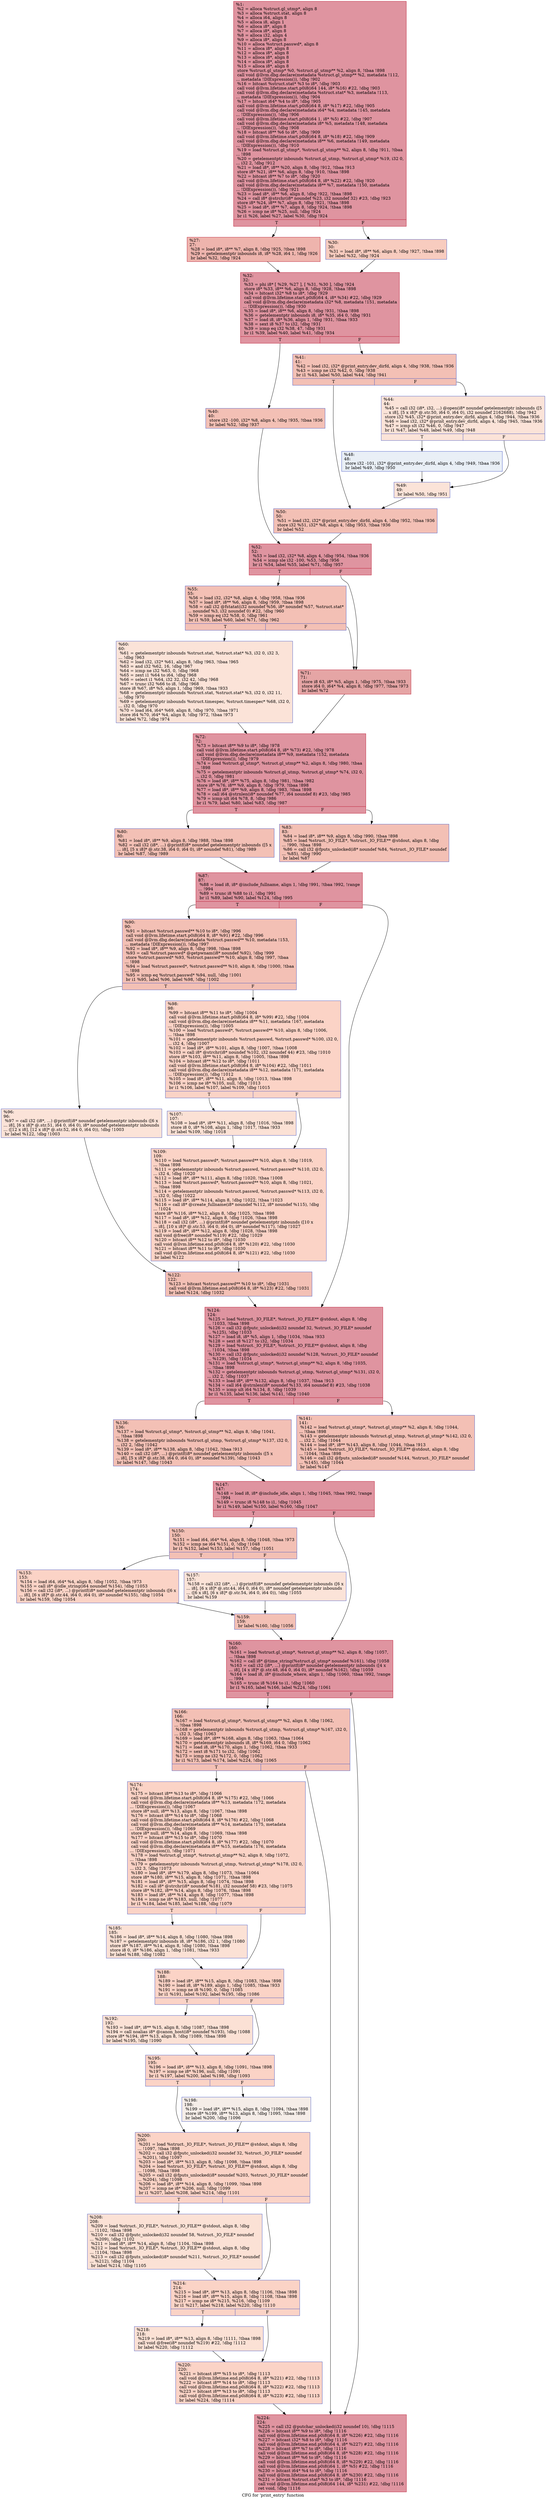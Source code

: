 digraph "CFG for 'print_entry' function" {
	label="CFG for 'print_entry' function";

	Node0x1d32bb0 [shape=record,color="#b70d28ff", style=filled, fillcolor="#b70d2870",label="{%1:\l  %2 = alloca %struct.gl_utmp*, align 8\l  %3 = alloca %struct.stat, align 8\l  %4 = alloca i64, align 8\l  %5 = alloca i8, align 1\l  %6 = alloca i8*, align 8\l  %7 = alloca i8*, align 8\l  %8 = alloca i32, align 4\l  %9 = alloca i8*, align 8\l  %10 = alloca %struct.passwd*, align 8\l  %11 = alloca i8*, align 8\l  %12 = alloca i8*, align 8\l  %13 = alloca i8*, align 8\l  %14 = alloca i8*, align 8\l  %15 = alloca i8*, align 8\l  store %struct.gl_utmp* %0, %struct.gl_utmp** %2, align 8, !tbaa !898\l  call void @llvm.dbg.declare(metadata %struct.gl_utmp** %2, metadata !112,\l... metadata !DIExpression()), !dbg !902\l  %16 = bitcast %struct.stat* %3 to i8*, !dbg !903\l  call void @llvm.lifetime.start.p0i8(i64 144, i8* %16) #22, !dbg !903\l  call void @llvm.dbg.declare(metadata %struct.stat* %3, metadata !113,\l... metadata !DIExpression()), !dbg !904\l  %17 = bitcast i64* %4 to i8*, !dbg !905\l  call void @llvm.lifetime.start.p0i8(i64 8, i8* %17) #22, !dbg !905\l  call void @llvm.dbg.declare(metadata i64* %4, metadata !145, metadata\l... !DIExpression()), !dbg !906\l  call void @llvm.lifetime.start.p0i8(i64 1, i8* %5) #22, !dbg !907\l  call void @llvm.dbg.declare(metadata i8* %5, metadata !148, metadata\l... !DIExpression()), !dbg !908\l  %18 = bitcast i8** %6 to i8*, !dbg !909\l  call void @llvm.lifetime.start.p0i8(i64 8, i8* %18) #22, !dbg !909\l  call void @llvm.dbg.declare(metadata i8** %6, metadata !149, metadata\l... !DIExpression()), !dbg !910\l  %19 = load %struct.gl_utmp*, %struct.gl_utmp** %2, align 8, !dbg !911, !tbaa\l... !898\l  %20 = getelementptr inbounds %struct.gl_utmp, %struct.gl_utmp* %19, i32 0,\l... i32 2, !dbg !912\l  %21 = load i8*, i8** %20, align 8, !dbg !912, !tbaa !913\l  store i8* %21, i8** %6, align 8, !dbg !910, !tbaa !898\l  %22 = bitcast i8** %7 to i8*, !dbg !920\l  call void @llvm.lifetime.start.p0i8(i64 8, i8* %22) #22, !dbg !920\l  call void @llvm.dbg.declare(metadata i8** %7, metadata !150, metadata\l... !DIExpression()), !dbg !921\l  %23 = load i8*, i8** %6, align 8, !dbg !922, !tbaa !898\l  %24 = call i8* @strchr(i8* noundef %23, i32 noundef 32) #23, !dbg !923\l  store i8* %24, i8** %7, align 8, !dbg !921, !tbaa !898\l  %25 = load i8*, i8** %7, align 8, !dbg !924, !tbaa !898\l  %26 = icmp ne i8* %25, null, !dbg !924\l  br i1 %26, label %27, label %30, !dbg !924\l|{<s0>T|<s1>F}}"];
	Node0x1d32bb0:s0 -> Node0x1d32e40;
	Node0x1d32bb0:s1 -> Node0x1d32e90;
	Node0x1d32e40 [shape=record,color="#b70d28ff", style=filled, fillcolor="#d8564670",label="{%27:\l27:                                               \l  %28 = load i8*, i8** %7, align 8, !dbg !925, !tbaa !898\l  %29 = getelementptr inbounds i8, i8* %28, i64 1, !dbg !926\l  br label %32, !dbg !924\l}"];
	Node0x1d32e40 -> Node0x1d32ee0;
	Node0x1d32e90 [shape=record,color="#3d50c3ff", style=filled, fillcolor="#f08b6e70",label="{%30:\l30:                                               \l  %31 = load i8*, i8** %6, align 8, !dbg !927, !tbaa !898\l  br label %32, !dbg !924\l}"];
	Node0x1d32e90 -> Node0x1d32ee0;
	Node0x1d32ee0 [shape=record,color="#b70d28ff", style=filled, fillcolor="#b70d2870",label="{%32:\l32:                                               \l  %33 = phi i8* [ %29, %27 ], [ %31, %30 ], !dbg !924\l  store i8* %33, i8** %6, align 8, !dbg !928, !tbaa !898\l  %34 = bitcast i32* %8 to i8*, !dbg !929\l  call void @llvm.lifetime.start.p0i8(i64 4, i8* %34) #22, !dbg !929\l  call void @llvm.dbg.declare(metadata i32* %8, metadata !151, metadata\l... !DIExpression()), !dbg !930\l  %35 = load i8*, i8** %6, align 8, !dbg !931, !tbaa !898\l  %36 = getelementptr inbounds i8, i8* %35, i64 0, !dbg !931\l  %37 = load i8, i8* %36, align 1, !dbg !931, !tbaa !933\l  %38 = sext i8 %37 to i32, !dbg !931\l  %39 = icmp eq i32 %38, 47, !dbg !931\l  br i1 %39, label %40, label %41, !dbg !934\l|{<s0>T|<s1>F}}"];
	Node0x1d32ee0:s0 -> Node0x1d32f30;
	Node0x1d32ee0:s1 -> Node0x1d32f80;
	Node0x1d32f30 [shape=record,color="#3d50c3ff", style=filled, fillcolor="#e5705870",label="{%40:\l40:                                               \l  store i32 -100, i32* %8, align 4, !dbg !935, !tbaa !936\l  br label %52, !dbg !937\l}"];
	Node0x1d32f30 -> Node0x1d33110;
	Node0x1d32f80 [shape=record,color="#3d50c3ff", style=filled, fillcolor="#e5705870",label="{%41:\l41:                                               \l  %42 = load i32, i32* @print_entry.dev_dirfd, align 4, !dbg !938, !tbaa !936\l  %43 = icmp ne i32 %42, 0, !dbg !938\l  br i1 %43, label %50, label %44, !dbg !941\l|{<s0>T|<s1>F}}"];
	Node0x1d32f80:s0 -> Node0x1d330c0;
	Node0x1d32f80:s1 -> Node0x1d32fd0;
	Node0x1d32fd0 [shape=record,color="#3d50c3ff", style=filled, fillcolor="#f6bfa670",label="{%44:\l44:                                               \l  %45 = call i32 (i8*, i32, ...) @open(i8* noundef getelementptr inbounds ([5\l... x i8], [5 x i8]* @.str.50, i64 0, i64 0), i32 noundef 2162688), !dbg !942\l  store i32 %45, i32* @print_entry.dev_dirfd, align 4, !dbg !944, !tbaa !936\l  %46 = load i32, i32* @print_entry.dev_dirfd, align 4, !dbg !945, !tbaa !936\l  %47 = icmp slt i32 %46, 0, !dbg !947\l  br i1 %47, label %48, label %49, !dbg !948\l|{<s0>T|<s1>F}}"];
	Node0x1d32fd0:s0 -> Node0x1d33020;
	Node0x1d32fd0:s1 -> Node0x1d33070;
	Node0x1d33020 [shape=record,color="#3d50c3ff", style=filled, fillcolor="#cedaeb70",label="{%48:\l48:                                               \l  store i32 -101, i32* @print_entry.dev_dirfd, align 4, !dbg !949, !tbaa !936\l  br label %49, !dbg !950\l}"];
	Node0x1d33020 -> Node0x1d33070;
	Node0x1d33070 [shape=record,color="#3d50c3ff", style=filled, fillcolor="#f6bfa670",label="{%49:\l49:                                               \l  br label %50, !dbg !951\l}"];
	Node0x1d33070 -> Node0x1d330c0;
	Node0x1d330c0 [shape=record,color="#3d50c3ff", style=filled, fillcolor="#e5705870",label="{%50:\l50:                                               \l  %51 = load i32, i32* @print_entry.dev_dirfd, align 4, !dbg !952, !tbaa !936\l  store i32 %51, i32* %8, align 4, !dbg !953, !tbaa !936\l  br label %52\l}"];
	Node0x1d330c0 -> Node0x1d33110;
	Node0x1d33110 [shape=record,color="#b70d28ff", style=filled, fillcolor="#b70d2870",label="{%52:\l52:                                               \l  %53 = load i32, i32* %8, align 4, !dbg !954, !tbaa !936\l  %54 = icmp sle i32 -100, %53, !dbg !956\l  br i1 %54, label %55, label %71, !dbg !957\l|{<s0>T|<s1>F}}"];
	Node0x1d33110:s0 -> Node0x1d33160;
	Node0x1d33110:s1 -> Node0x1d33200;
	Node0x1d33160 [shape=record,color="#3d50c3ff", style=filled, fillcolor="#e5705870",label="{%55:\l55:                                               \l  %56 = load i32, i32* %8, align 4, !dbg !958, !tbaa !936\l  %57 = load i8*, i8** %6, align 8, !dbg !959, !tbaa !898\l  %58 = call i32 @fstatat(i32 noundef %56, i8* noundef %57, %struct.stat*\l... noundef %3, i32 noundef 0) #22, !dbg !960\l  %59 = icmp eq i32 %58, 0, !dbg !961\l  br i1 %59, label %60, label %71, !dbg !962\l|{<s0>T|<s1>F}}"];
	Node0x1d33160:s0 -> Node0x1d331b0;
	Node0x1d33160:s1 -> Node0x1d33200;
	Node0x1d331b0 [shape=record,color="#3d50c3ff", style=filled, fillcolor="#f6bfa670",label="{%60:\l60:                                               \l  %61 = getelementptr inbounds %struct.stat, %struct.stat* %3, i32 0, i32 3,\l... !dbg !963\l  %62 = load i32, i32* %61, align 8, !dbg !963, !tbaa !965\l  %63 = and i32 %62, 16, !dbg !967\l  %64 = icmp ne i32 %63, 0, !dbg !968\l  %65 = zext i1 %64 to i64, !dbg !968\l  %66 = select i1 %64, i32 32, i32 42, !dbg !968\l  %67 = trunc i32 %66 to i8, !dbg !968\l  store i8 %67, i8* %5, align 1, !dbg !969, !tbaa !933\l  %68 = getelementptr inbounds %struct.stat, %struct.stat* %3, i32 0, i32 11,\l... !dbg !970\l  %69 = getelementptr inbounds %struct.timespec, %struct.timespec* %68, i32 0,\l... i32 0, !dbg !970\l  %70 = load i64, i64* %69, align 8, !dbg !970, !tbaa !971\l  store i64 %70, i64* %4, align 8, !dbg !972, !tbaa !973\l  br label %72, !dbg !974\l}"];
	Node0x1d331b0 -> Node0x1d33250;
	Node0x1d33200 [shape=record,color="#b70d28ff", style=filled, fillcolor="#c5333470",label="{%71:\l71:                                               \l  store i8 63, i8* %5, align 1, !dbg !975, !tbaa !933\l  store i64 0, i64* %4, align 8, !dbg !977, !tbaa !973\l  br label %72\l}"];
	Node0x1d33200 -> Node0x1d33250;
	Node0x1d33250 [shape=record,color="#b70d28ff", style=filled, fillcolor="#b70d2870",label="{%72:\l72:                                               \l  %73 = bitcast i8** %9 to i8*, !dbg !978\l  call void @llvm.lifetime.start.p0i8(i64 8, i8* %73) #22, !dbg !978\l  call void @llvm.dbg.declare(metadata i8** %9, metadata !152, metadata\l... !DIExpression()), !dbg !979\l  %74 = load %struct.gl_utmp*, %struct.gl_utmp** %2, align 8, !dbg !980, !tbaa\l... !898\l  %75 = getelementptr inbounds %struct.gl_utmp, %struct.gl_utmp* %74, i32 0,\l... i32 0, !dbg !981\l  %76 = load i8*, i8** %75, align 8, !dbg !981, !tbaa !982\l  store i8* %76, i8** %9, align 8, !dbg !979, !tbaa !898\l  %77 = load i8*, i8** %9, align 8, !dbg !983, !tbaa !898\l  %78 = call i64 @strnlen(i8* noundef %77, i64 noundef 8) #23, !dbg !985\l  %79 = icmp ult i64 %78, 8, !dbg !986\l  br i1 %79, label %80, label %83, !dbg !987\l|{<s0>T|<s1>F}}"];
	Node0x1d33250:s0 -> Node0x1d332a0;
	Node0x1d33250:s1 -> Node0x1d332f0;
	Node0x1d332a0 [shape=record,color="#3d50c3ff", style=filled, fillcolor="#e5705870",label="{%80:\l80:                                               \l  %81 = load i8*, i8** %9, align 8, !dbg !988, !tbaa !898\l  %82 = call i32 (i8*, ...) @printf(i8* noundef getelementptr inbounds ([5 x\l... i8], [5 x i8]* @.str.38, i64 0, i64 0), i8* noundef %81), !dbg !989\l  br label %87, !dbg !989\l}"];
	Node0x1d332a0 -> Node0x1d33340;
	Node0x1d332f0 [shape=record,color="#3d50c3ff", style=filled, fillcolor="#e5705870",label="{%83:\l83:                                               \l  %84 = load i8*, i8** %9, align 8, !dbg !990, !tbaa !898\l  %85 = load %struct._IO_FILE*, %struct._IO_FILE** @stdout, align 8, !dbg\l... !990, !tbaa !898\l  %86 = call i32 @fputs_unlocked(i8* noundef %84, %struct._IO_FILE* noundef\l... %85), !dbg !990\l  br label %87\l}"];
	Node0x1d332f0 -> Node0x1d33340;
	Node0x1d33340 [shape=record,color="#b70d28ff", style=filled, fillcolor="#b70d2870",label="{%87:\l87:                                               \l  %88 = load i8, i8* @include_fullname, align 1, !dbg !991, !tbaa !992, !range\l... !994\l  %89 = trunc i8 %88 to i1, !dbg !991\l  br i1 %89, label %90, label %124, !dbg !995\l|{<s0>T|<s1>F}}"];
	Node0x1d33340:s0 -> Node0x1d33390;
	Node0x1d33340:s1 -> Node0x1d33570;
	Node0x1d33390 [shape=record,color="#3d50c3ff", style=filled, fillcolor="#e5705870",label="{%90:\l90:                                               \l  %91 = bitcast %struct.passwd** %10 to i8*, !dbg !996\l  call void @llvm.lifetime.start.p0i8(i64 8, i8* %91) #22, !dbg !996\l  call void @llvm.dbg.declare(metadata %struct.passwd** %10, metadata !153,\l... metadata !DIExpression()), !dbg !997\l  %92 = load i8*, i8** %9, align 8, !dbg !998, !tbaa !898\l  %93 = call %struct.passwd* @getpwnam(i8* noundef %92), !dbg !999\l  store %struct.passwd* %93, %struct.passwd** %10, align 8, !dbg !997, !tbaa\l... !898\l  %94 = load %struct.passwd*, %struct.passwd** %10, align 8, !dbg !1000, !tbaa\l... !898\l  %95 = icmp eq %struct.passwd* %94, null, !dbg !1001\l  br i1 %95, label %96, label %98, !dbg !1002\l|{<s0>T|<s1>F}}"];
	Node0x1d33390:s0 -> Node0x1d333e0;
	Node0x1d33390:s1 -> Node0x1d33430;
	Node0x1d333e0 [shape=record,color="#3d50c3ff", style=filled, fillcolor="#f6bfa670",label="{%96:\l96:                                               \l  %97 = call i32 (i8*, ...) @printf(i8* noundef getelementptr inbounds ([6 x\l... i8], [6 x i8]* @.str.51, i64 0, i64 0), i8* noundef getelementptr inbounds\l... ([12 x i8], [12 x i8]* @.str.52, i64 0, i64 0)), !dbg !1003\l  br label %122, !dbg !1003\l}"];
	Node0x1d333e0 -> Node0x1d33520;
	Node0x1d33430 [shape=record,color="#3d50c3ff", style=filled, fillcolor="#f59c7d70",label="{%98:\l98:                                               \l  %99 = bitcast i8** %11 to i8*, !dbg !1004\l  call void @llvm.lifetime.start.p0i8(i64 8, i8* %99) #22, !dbg !1004\l  call void @llvm.dbg.declare(metadata i8** %11, metadata !167, metadata\l... !DIExpression()), !dbg !1005\l  %100 = load %struct.passwd*, %struct.passwd** %10, align 8, !dbg !1006,\l... !tbaa !898\l  %101 = getelementptr inbounds %struct.passwd, %struct.passwd* %100, i32 0,\l... i32 4, !dbg !1007\l  %102 = load i8*, i8** %101, align 8, !dbg !1007, !tbaa !1008\l  %103 = call i8* @strchr(i8* noundef %102, i32 noundef 44) #23, !dbg !1010\l  store i8* %103, i8** %11, align 8, !dbg !1005, !tbaa !898\l  %104 = bitcast i8** %12 to i8*, !dbg !1011\l  call void @llvm.lifetime.start.p0i8(i64 8, i8* %104) #22, !dbg !1011\l  call void @llvm.dbg.declare(metadata i8** %12, metadata !171, metadata\l... !DIExpression()), !dbg !1012\l  %105 = load i8*, i8** %11, align 8, !dbg !1013, !tbaa !898\l  %106 = icmp ne i8* %105, null, !dbg !1013\l  br i1 %106, label %107, label %109, !dbg !1015\l|{<s0>T|<s1>F}}"];
	Node0x1d33430:s0 -> Node0x1d33480;
	Node0x1d33430:s1 -> Node0x1d334d0;
	Node0x1d33480 [shape=record,color="#3d50c3ff", style=filled, fillcolor="#f7bca170",label="{%107:\l107:                                              \l  %108 = load i8*, i8** %11, align 8, !dbg !1016, !tbaa !898\l  store i8 0, i8* %108, align 1, !dbg !1017, !tbaa !933\l  br label %109, !dbg !1018\l}"];
	Node0x1d33480 -> Node0x1d334d0;
	Node0x1d334d0 [shape=record,color="#3d50c3ff", style=filled, fillcolor="#f59c7d70",label="{%109:\l109:                                              \l  %110 = load %struct.passwd*, %struct.passwd** %10, align 8, !dbg !1019,\l... !tbaa !898\l  %111 = getelementptr inbounds %struct.passwd, %struct.passwd* %110, i32 0,\l... i32 4, !dbg !1020\l  %112 = load i8*, i8** %111, align 8, !dbg !1020, !tbaa !1008\l  %113 = load %struct.passwd*, %struct.passwd** %10, align 8, !dbg !1021,\l... !tbaa !898\l  %114 = getelementptr inbounds %struct.passwd, %struct.passwd* %113, i32 0,\l... i32 0, !dbg !1022\l  %115 = load i8*, i8** %114, align 8, !dbg !1022, !tbaa !1023\l  %116 = call i8* @create_fullname(i8* noundef %112, i8* noundef %115), !dbg\l... !1024\l  store i8* %116, i8** %12, align 8, !dbg !1025, !tbaa !898\l  %117 = load i8*, i8** %12, align 8, !dbg !1026, !tbaa !898\l  %118 = call i32 (i8*, ...) @printf(i8* noundef getelementptr inbounds ([10 x\l... i8], [10 x i8]* @.str.53, i64 0, i64 0), i8* noundef %117), !dbg !1027\l  %119 = load i8*, i8** %12, align 8, !dbg !1028, !tbaa !898\l  call void @free(i8* noundef %119) #22, !dbg !1029\l  %120 = bitcast i8** %12 to i8*, !dbg !1030\l  call void @llvm.lifetime.end.p0i8(i64 8, i8* %120) #22, !dbg !1030\l  %121 = bitcast i8** %11 to i8*, !dbg !1030\l  call void @llvm.lifetime.end.p0i8(i64 8, i8* %121) #22, !dbg !1030\l  br label %122\l}"];
	Node0x1d334d0 -> Node0x1d33520;
	Node0x1d33520 [shape=record,color="#3d50c3ff", style=filled, fillcolor="#e5705870",label="{%122:\l122:                                              \l  %123 = bitcast %struct.passwd** %10 to i8*, !dbg !1031\l  call void @llvm.lifetime.end.p0i8(i64 8, i8* %123) #22, !dbg !1031\l  br label %124, !dbg !1032\l}"];
	Node0x1d33520 -> Node0x1d33570;
	Node0x1d33570 [shape=record,color="#b70d28ff", style=filled, fillcolor="#b70d2870",label="{%124:\l124:                                              \l  %125 = load %struct._IO_FILE*, %struct._IO_FILE** @stdout, align 8, !dbg\l... !1033, !tbaa !898\l  %126 = call i32 @fputc_unlocked(i32 noundef 32, %struct._IO_FILE* noundef\l... %125), !dbg !1033\l  %127 = load i8, i8* %5, align 1, !dbg !1034, !tbaa !933\l  %128 = sext i8 %127 to i32, !dbg !1034\l  %129 = load %struct._IO_FILE*, %struct._IO_FILE** @stdout, align 8, !dbg\l... !1034, !tbaa !898\l  %130 = call i32 @fputc_unlocked(i32 noundef %128, %struct._IO_FILE* noundef\l... %129), !dbg !1034\l  %131 = load %struct.gl_utmp*, %struct.gl_utmp** %2, align 8, !dbg !1035,\l... !tbaa !898\l  %132 = getelementptr inbounds %struct.gl_utmp, %struct.gl_utmp* %131, i32 0,\l... i32 2, !dbg !1037\l  %133 = load i8*, i8** %132, align 8, !dbg !1037, !tbaa !913\l  %134 = call i64 @strnlen(i8* noundef %133, i64 noundef 8) #23, !dbg !1038\l  %135 = icmp ult i64 %134, 8, !dbg !1039\l  br i1 %135, label %136, label %141, !dbg !1040\l|{<s0>T|<s1>F}}"];
	Node0x1d33570:s0 -> Node0x1d335c0;
	Node0x1d33570:s1 -> Node0x1d33610;
	Node0x1d335c0 [shape=record,color="#3d50c3ff", style=filled, fillcolor="#e5705870",label="{%136:\l136:                                              \l  %137 = load %struct.gl_utmp*, %struct.gl_utmp** %2, align 8, !dbg !1041,\l... !tbaa !898\l  %138 = getelementptr inbounds %struct.gl_utmp, %struct.gl_utmp* %137, i32 0,\l... i32 2, !dbg !1042\l  %139 = load i8*, i8** %138, align 8, !dbg !1042, !tbaa !913\l  %140 = call i32 (i8*, ...) @printf(i8* noundef getelementptr inbounds ([5 x\l... i8], [5 x i8]* @.str.38, i64 0, i64 0), i8* noundef %139), !dbg !1043\l  br label %147, !dbg !1043\l}"];
	Node0x1d335c0 -> Node0x1d33660;
	Node0x1d33610 [shape=record,color="#3d50c3ff", style=filled, fillcolor="#e5705870",label="{%141:\l141:                                              \l  %142 = load %struct.gl_utmp*, %struct.gl_utmp** %2, align 8, !dbg !1044,\l... !tbaa !898\l  %143 = getelementptr inbounds %struct.gl_utmp, %struct.gl_utmp* %142, i32 0,\l... i32 2, !dbg !1044\l  %144 = load i8*, i8** %143, align 8, !dbg !1044, !tbaa !913\l  %145 = load %struct._IO_FILE*, %struct._IO_FILE** @stdout, align 8, !dbg\l... !1044, !tbaa !898\l  %146 = call i32 @fputs_unlocked(i8* noundef %144, %struct._IO_FILE* noundef\l... %145), !dbg !1044\l  br label %147\l}"];
	Node0x1d33610 -> Node0x1d33660;
	Node0x1d33660 [shape=record,color="#b70d28ff", style=filled, fillcolor="#b70d2870",label="{%147:\l147:                                              \l  %148 = load i8, i8* @include_idle, align 1, !dbg !1045, !tbaa !992, !range\l... !994\l  %149 = trunc i8 %148 to i1, !dbg !1045\l  br i1 %149, label %150, label %160, !dbg !1047\l|{<s0>T|<s1>F}}"];
	Node0x1d33660:s0 -> Node0x1d336b0;
	Node0x1d33660:s1 -> Node0x1d337f0;
	Node0x1d336b0 [shape=record,color="#3d50c3ff", style=filled, fillcolor="#e5705870",label="{%150:\l150:                                              \l  %151 = load i64, i64* %4, align 8, !dbg !1048, !tbaa !973\l  %152 = icmp ne i64 %151, 0, !dbg !1048\l  br i1 %152, label %153, label %157, !dbg !1051\l|{<s0>T|<s1>F}}"];
	Node0x1d336b0:s0 -> Node0x1d33700;
	Node0x1d336b0:s1 -> Node0x1d33750;
	Node0x1d33700 [shape=record,color="#3d50c3ff", style=filled, fillcolor="#f59c7d70",label="{%153:\l153:                                              \l  %154 = load i64, i64* %4, align 8, !dbg !1052, !tbaa !973\l  %155 = call i8* @idle_string(i64 noundef %154), !dbg !1053\l  %156 = call i32 (i8*, ...) @printf(i8* noundef getelementptr inbounds ([6 x\l... i8], [6 x i8]* @.str.44, i64 0, i64 0), i8* noundef %155), !dbg !1054\l  br label %159, !dbg !1054\l}"];
	Node0x1d33700 -> Node0x1d337a0;
	Node0x1d33750 [shape=record,color="#3d50c3ff", style=filled, fillcolor="#f6bfa670",label="{%157:\l157:                                              \l  %158 = call i32 (i8*, ...) @printf(i8* noundef getelementptr inbounds ([6 x\l... i8], [6 x i8]* @.str.44, i64 0, i64 0), i8* noundef getelementptr inbounds\l... ([6 x i8], [6 x i8]* @.str.54, i64 0, i64 0)), !dbg !1055\l  br label %159\l}"];
	Node0x1d33750 -> Node0x1d337a0;
	Node0x1d337a0 [shape=record,color="#3d50c3ff", style=filled, fillcolor="#e5705870",label="{%159:\l159:                                              \l  br label %160, !dbg !1056\l}"];
	Node0x1d337a0 -> Node0x1d337f0;
	Node0x1d337f0 [shape=record,color="#b70d28ff", style=filled, fillcolor="#b70d2870",label="{%160:\l160:                                              \l  %161 = load %struct.gl_utmp*, %struct.gl_utmp** %2, align 8, !dbg !1057,\l... !tbaa !898\l  %162 = call i8* @time_string(%struct.gl_utmp* noundef %161), !dbg !1058\l  %163 = call i32 (i8*, ...) @printf(i8* noundef getelementptr inbounds ([4 x\l... i8], [4 x i8]* @.str.48, i64 0, i64 0), i8* noundef %162), !dbg !1059\l  %164 = load i8, i8* @include_where, align 1, !dbg !1060, !tbaa !992, !range\l... !994\l  %165 = trunc i8 %164 to i1, !dbg !1060\l  br i1 %165, label %166, label %224, !dbg !1061\l|{<s0>T|<s1>F}}"];
	Node0x1d337f0:s0 -> Node0x1d33840;
	Node0x1d337f0:s1 -> Node0x1d33c00;
	Node0x1d33840 [shape=record,color="#3d50c3ff", style=filled, fillcolor="#e5705870",label="{%166:\l166:                                              \l  %167 = load %struct.gl_utmp*, %struct.gl_utmp** %2, align 8, !dbg !1062,\l... !tbaa !898\l  %168 = getelementptr inbounds %struct.gl_utmp, %struct.gl_utmp* %167, i32 0,\l... i32 3, !dbg !1063\l  %169 = load i8*, i8** %168, align 8, !dbg !1063, !tbaa !1064\l  %170 = getelementptr inbounds i8, i8* %169, i64 0, !dbg !1062\l  %171 = load i8, i8* %170, align 1, !dbg !1062, !tbaa !933\l  %172 = sext i8 %171 to i32, !dbg !1062\l  %173 = icmp ne i32 %172, 0, !dbg !1062\l  br i1 %173, label %174, label %224, !dbg !1065\l|{<s0>T|<s1>F}}"];
	Node0x1d33840:s0 -> Node0x1d33890;
	Node0x1d33840:s1 -> Node0x1d33c00;
	Node0x1d33890 [shape=record,color="#3d50c3ff", style=filled, fillcolor="#f59c7d70",label="{%174:\l174:                                              \l  %175 = bitcast i8** %13 to i8*, !dbg !1066\l  call void @llvm.lifetime.start.p0i8(i64 8, i8* %175) #22, !dbg !1066\l  call void @llvm.dbg.declare(metadata i8** %13, metadata !172, metadata\l... !DIExpression()), !dbg !1067\l  store i8* null, i8** %13, align 8, !dbg !1067, !tbaa !898\l  %176 = bitcast i8** %14 to i8*, !dbg !1068\l  call void @llvm.lifetime.start.p0i8(i64 8, i8* %176) #22, !dbg !1068\l  call void @llvm.dbg.declare(metadata i8** %14, metadata !175, metadata\l... !DIExpression()), !dbg !1069\l  store i8* null, i8** %14, align 8, !dbg !1069, !tbaa !898\l  %177 = bitcast i8** %15 to i8*, !dbg !1070\l  call void @llvm.lifetime.start.p0i8(i64 8, i8* %177) #22, !dbg !1070\l  call void @llvm.dbg.declare(metadata i8** %15, metadata !176, metadata\l... !DIExpression()), !dbg !1071\l  %178 = load %struct.gl_utmp*, %struct.gl_utmp** %2, align 8, !dbg !1072,\l... !tbaa !898\l  %179 = getelementptr inbounds %struct.gl_utmp, %struct.gl_utmp* %178, i32 0,\l... i32 3, !dbg !1073\l  %180 = load i8*, i8** %179, align 8, !dbg !1073, !tbaa !1064\l  store i8* %180, i8** %15, align 8, !dbg !1071, !tbaa !898\l  %181 = load i8*, i8** %15, align 8, !dbg !1074, !tbaa !898\l  %182 = call i8* @strchr(i8* noundef %181, i32 noundef 58) #23, !dbg !1075\l  store i8* %182, i8** %14, align 8, !dbg !1076, !tbaa !898\l  %183 = load i8*, i8** %14, align 8, !dbg !1077, !tbaa !898\l  %184 = icmp ne i8* %183, null, !dbg !1077\l  br i1 %184, label %185, label %188, !dbg !1079\l|{<s0>T|<s1>F}}"];
	Node0x1d33890:s0 -> Node0x1d338e0;
	Node0x1d33890:s1 -> Node0x1d33930;
	Node0x1d338e0 [shape=record,color="#3d50c3ff", style=filled, fillcolor="#f7bca170",label="{%185:\l185:                                              \l  %186 = load i8*, i8** %14, align 8, !dbg !1080, !tbaa !898\l  %187 = getelementptr inbounds i8, i8* %186, i32 1, !dbg !1080\l  store i8* %187, i8** %14, align 8, !dbg !1080, !tbaa !898\l  store i8 0, i8* %186, align 1, !dbg !1081, !tbaa !933\l  br label %188, !dbg !1082\l}"];
	Node0x1d338e0 -> Node0x1d33930;
	Node0x1d33930 [shape=record,color="#3d50c3ff", style=filled, fillcolor="#f59c7d70",label="{%188:\l188:                                              \l  %189 = load i8*, i8** %15, align 8, !dbg !1083, !tbaa !898\l  %190 = load i8, i8* %189, align 1, !dbg !1085, !tbaa !933\l  %191 = icmp ne i8 %190, 0, !dbg !1085\l  br i1 %191, label %192, label %195, !dbg !1086\l|{<s0>T|<s1>F}}"];
	Node0x1d33930:s0 -> Node0x1d33980;
	Node0x1d33930:s1 -> Node0x1d339d0;
	Node0x1d33980 [shape=record,color="#3d50c3ff", style=filled, fillcolor="#f7bca170",label="{%192:\l192:                                              \l  %193 = load i8*, i8** %15, align 8, !dbg !1087, !tbaa !898\l  %194 = call noalias i8* @canon_host(i8* noundef %193), !dbg !1088\l  store i8* %194, i8** %13, align 8, !dbg !1089, !tbaa !898\l  br label %195, !dbg !1090\l}"];
	Node0x1d33980 -> Node0x1d339d0;
	Node0x1d339d0 [shape=record,color="#3d50c3ff", style=filled, fillcolor="#f59c7d70",label="{%195:\l195:                                              \l  %196 = load i8*, i8** %13, align 8, !dbg !1091, !tbaa !898\l  %197 = icmp ne i8* %196, null, !dbg !1091\l  br i1 %197, label %200, label %198, !dbg !1093\l|{<s0>T|<s1>F}}"];
	Node0x1d339d0:s0 -> Node0x1d33a70;
	Node0x1d339d0:s1 -> Node0x1d33a20;
	Node0x1d33a20 [shape=record,color="#3d50c3ff", style=filled, fillcolor="#e8d6cc70",label="{%198:\l198:                                              \l  %199 = load i8*, i8** %15, align 8, !dbg !1094, !tbaa !898\l  store i8* %199, i8** %13, align 8, !dbg !1095, !tbaa !898\l  br label %200, !dbg !1096\l}"];
	Node0x1d33a20 -> Node0x1d33a70;
	Node0x1d33a70 [shape=record,color="#3d50c3ff", style=filled, fillcolor="#f59c7d70",label="{%200:\l200:                                              \l  %201 = load %struct._IO_FILE*, %struct._IO_FILE** @stdout, align 8, !dbg\l... !1097, !tbaa !898\l  %202 = call i32 @fputc_unlocked(i32 noundef 32, %struct._IO_FILE* noundef\l... %201), !dbg !1097\l  %203 = load i8*, i8** %13, align 8, !dbg !1098, !tbaa !898\l  %204 = load %struct._IO_FILE*, %struct._IO_FILE** @stdout, align 8, !dbg\l... !1098, !tbaa !898\l  %205 = call i32 @fputs_unlocked(i8* noundef %203, %struct._IO_FILE* noundef\l... %204), !dbg !1098\l  %206 = load i8*, i8** %14, align 8, !dbg !1099, !tbaa !898\l  %207 = icmp ne i8* %206, null, !dbg !1099\l  br i1 %207, label %208, label %214, !dbg !1101\l|{<s0>T|<s1>F}}"];
	Node0x1d33a70:s0 -> Node0x1d33ac0;
	Node0x1d33a70:s1 -> Node0x1d33b10;
	Node0x1d33ac0 [shape=record,color="#3d50c3ff", style=filled, fillcolor="#f7bca170",label="{%208:\l208:                                              \l  %209 = load %struct._IO_FILE*, %struct._IO_FILE** @stdout, align 8, !dbg\l... !1102, !tbaa !898\l  %210 = call i32 @fputc_unlocked(i32 noundef 58, %struct._IO_FILE* noundef\l... %209), !dbg !1102\l  %211 = load i8*, i8** %14, align 8, !dbg !1104, !tbaa !898\l  %212 = load %struct._IO_FILE*, %struct._IO_FILE** @stdout, align 8, !dbg\l... !1104, !tbaa !898\l  %213 = call i32 @fputs_unlocked(i8* noundef %211, %struct._IO_FILE* noundef\l... %212), !dbg !1104\l  br label %214, !dbg !1105\l}"];
	Node0x1d33ac0 -> Node0x1d33b10;
	Node0x1d33b10 [shape=record,color="#3d50c3ff", style=filled, fillcolor="#f59c7d70",label="{%214:\l214:                                              \l  %215 = load i8*, i8** %13, align 8, !dbg !1106, !tbaa !898\l  %216 = load i8*, i8** %15, align 8, !dbg !1108, !tbaa !898\l  %217 = icmp ne i8* %215, %216, !dbg !1109\l  br i1 %217, label %218, label %220, !dbg !1110\l|{<s0>T|<s1>F}}"];
	Node0x1d33b10:s0 -> Node0x1d33b60;
	Node0x1d33b10:s1 -> Node0x1d33bb0;
	Node0x1d33b60 [shape=record,color="#3d50c3ff", style=filled, fillcolor="#f7bca170",label="{%218:\l218:                                              \l  %219 = load i8*, i8** %13, align 8, !dbg !1111, !tbaa !898\l  call void @free(i8* noundef %219) #22, !dbg !1112\l  br label %220, !dbg !1112\l}"];
	Node0x1d33b60 -> Node0x1d33bb0;
	Node0x1d33bb0 [shape=record,color="#3d50c3ff", style=filled, fillcolor="#f59c7d70",label="{%220:\l220:                                              \l  %221 = bitcast i8** %15 to i8*, !dbg !1113\l  call void @llvm.lifetime.end.p0i8(i64 8, i8* %221) #22, !dbg !1113\l  %222 = bitcast i8** %14 to i8*, !dbg !1113\l  call void @llvm.lifetime.end.p0i8(i64 8, i8* %222) #22, !dbg !1113\l  %223 = bitcast i8** %13 to i8*, !dbg !1113\l  call void @llvm.lifetime.end.p0i8(i64 8, i8* %223) #22, !dbg !1113\l  br label %224, !dbg !1114\l}"];
	Node0x1d33bb0 -> Node0x1d33c00;
	Node0x1d33c00 [shape=record,color="#b70d28ff", style=filled, fillcolor="#b70d2870",label="{%224:\l224:                                              \l  %225 = call i32 @putchar_unlocked(i32 noundef 10), !dbg !1115\l  %226 = bitcast i8** %9 to i8*, !dbg !1116\l  call void @llvm.lifetime.end.p0i8(i64 8, i8* %226) #22, !dbg !1116\l  %227 = bitcast i32* %8 to i8*, !dbg !1116\l  call void @llvm.lifetime.end.p0i8(i64 4, i8* %227) #22, !dbg !1116\l  %228 = bitcast i8** %7 to i8*, !dbg !1116\l  call void @llvm.lifetime.end.p0i8(i64 8, i8* %228) #22, !dbg !1116\l  %229 = bitcast i8** %6 to i8*, !dbg !1116\l  call void @llvm.lifetime.end.p0i8(i64 8, i8* %229) #22, !dbg !1116\l  call void @llvm.lifetime.end.p0i8(i64 1, i8* %5) #22, !dbg !1116\l  %230 = bitcast i64* %4 to i8*, !dbg !1116\l  call void @llvm.lifetime.end.p0i8(i64 8, i8* %230) #22, !dbg !1116\l  %231 = bitcast %struct.stat* %3 to i8*, !dbg !1116\l  call void @llvm.lifetime.end.p0i8(i64 144, i8* %231) #22, !dbg !1116\l  ret void, !dbg !1116\l}"];
}
